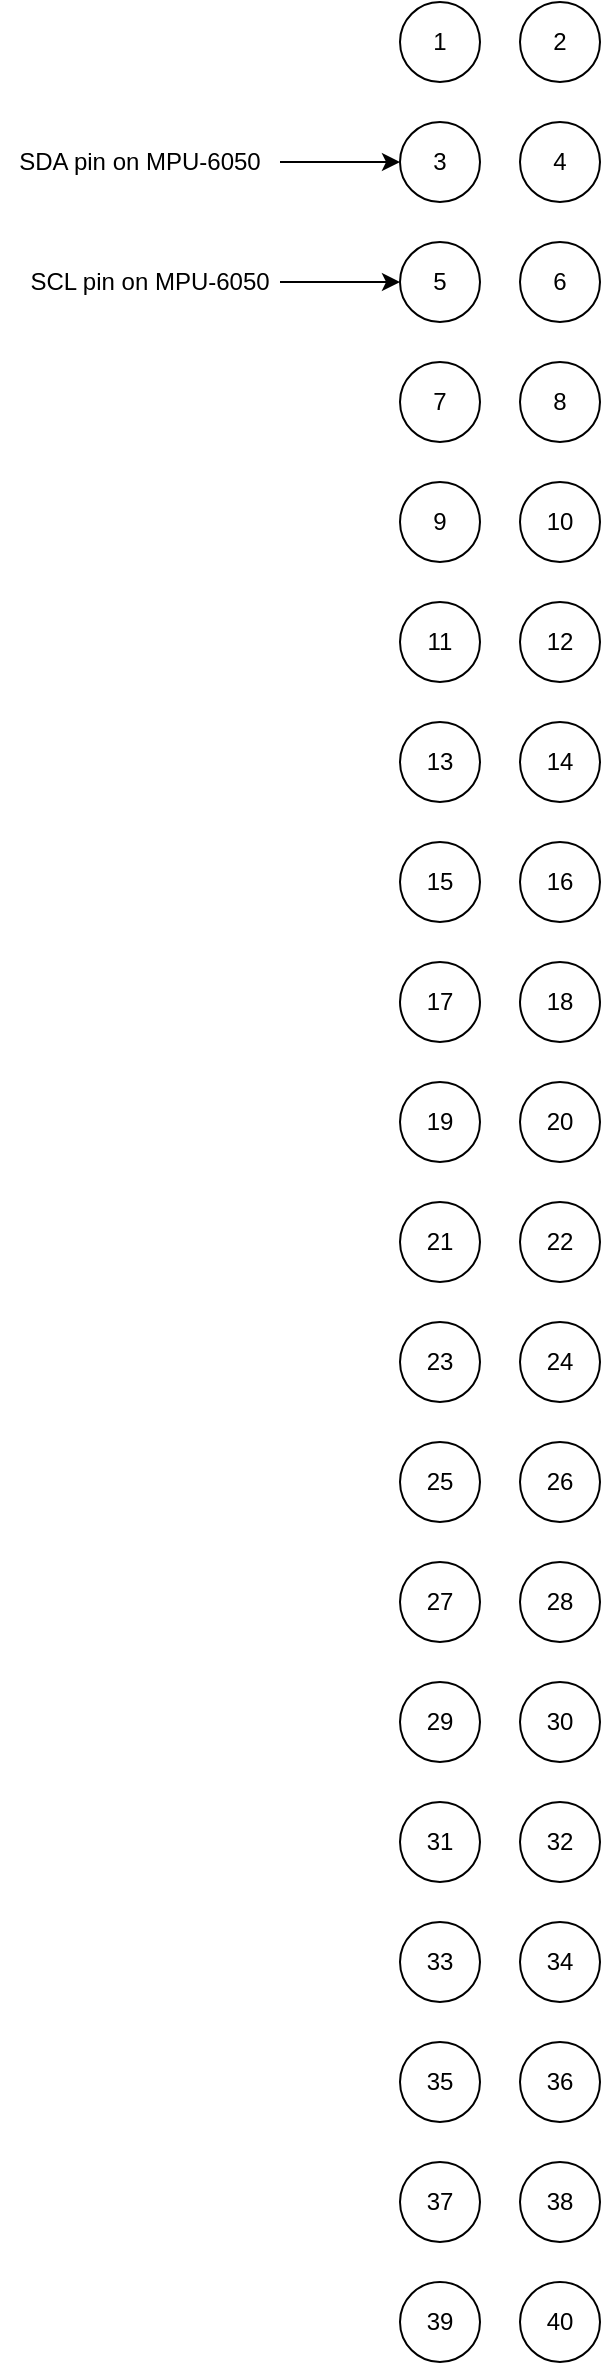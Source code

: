 <mxfile version="19.0.0" type="device"><diagram id="62pyIKznyVsmnpxAJ2U7" name="Page-1"><mxGraphModel dx="1237" dy="683" grid="1" gridSize="10" guides="1" tooltips="1" connect="1" arrows="1" fold="1" page="1" pageScale="1" pageWidth="850" pageHeight="1100" math="0" shadow="0"><root><mxCell id="0"/><mxCell id="1" parent="0"/><mxCell id="QXtNTA6gp_AUPXWooMW3-3" value="1" style="ellipse;whiteSpace=wrap;html=1;aspect=fixed;" vertex="1" parent="1"><mxGeometry x="250" y="110" width="40" height="40" as="geometry"/></mxCell><mxCell id="QXtNTA6gp_AUPXWooMW3-4" value="2" style="ellipse;whiteSpace=wrap;html=1;aspect=fixed;" vertex="1" parent="1"><mxGeometry x="310" y="110" width="40" height="40" as="geometry"/></mxCell><mxCell id="QXtNTA6gp_AUPXWooMW3-5" value="3" style="ellipse;whiteSpace=wrap;html=1;aspect=fixed;" vertex="1" parent="1"><mxGeometry x="250" y="170" width="40" height="40" as="geometry"/></mxCell><mxCell id="QXtNTA6gp_AUPXWooMW3-6" value="4" style="ellipse;whiteSpace=wrap;html=1;aspect=fixed;" vertex="1" parent="1"><mxGeometry x="310" y="170" width="40" height="40" as="geometry"/></mxCell><mxCell id="QXtNTA6gp_AUPXWooMW3-12" value="5" style="ellipse;whiteSpace=wrap;html=1;aspect=fixed;" vertex="1" parent="1"><mxGeometry x="250" y="230" width="40" height="40" as="geometry"/></mxCell><mxCell id="QXtNTA6gp_AUPXWooMW3-13" value="6" style="ellipse;whiteSpace=wrap;html=1;aspect=fixed;" vertex="1" parent="1"><mxGeometry x="310" y="230" width="40" height="40" as="geometry"/></mxCell><mxCell id="QXtNTA6gp_AUPXWooMW3-14" value="7" style="ellipse;whiteSpace=wrap;html=1;aspect=fixed;" vertex="1" parent="1"><mxGeometry x="250" y="290" width="40" height="40" as="geometry"/></mxCell><mxCell id="QXtNTA6gp_AUPXWooMW3-15" value="8" style="ellipse;whiteSpace=wrap;html=1;aspect=fixed;" vertex="1" parent="1"><mxGeometry x="310" y="290" width="40" height="40" as="geometry"/></mxCell><mxCell id="QXtNTA6gp_AUPXWooMW3-16" value="9" style="ellipse;whiteSpace=wrap;html=1;aspect=fixed;" vertex="1" parent="1"><mxGeometry x="250" y="350" width="40" height="40" as="geometry"/></mxCell><mxCell id="QXtNTA6gp_AUPXWooMW3-17" value="10" style="ellipse;whiteSpace=wrap;html=1;aspect=fixed;" vertex="1" parent="1"><mxGeometry x="310" y="350" width="40" height="40" as="geometry"/></mxCell><mxCell id="QXtNTA6gp_AUPXWooMW3-18" value="11" style="ellipse;whiteSpace=wrap;html=1;aspect=fixed;" vertex="1" parent="1"><mxGeometry x="250" y="410" width="40" height="40" as="geometry"/></mxCell><mxCell id="QXtNTA6gp_AUPXWooMW3-19" value="12" style="ellipse;whiteSpace=wrap;html=1;aspect=fixed;" vertex="1" parent="1"><mxGeometry x="310" y="410" width="40" height="40" as="geometry"/></mxCell><mxCell id="QXtNTA6gp_AUPXWooMW3-20" value="13" style="ellipse;whiteSpace=wrap;html=1;aspect=fixed;" vertex="1" parent="1"><mxGeometry x="250" y="470" width="40" height="40" as="geometry"/></mxCell><mxCell id="QXtNTA6gp_AUPXWooMW3-21" value="14" style="ellipse;whiteSpace=wrap;html=1;aspect=fixed;" vertex="1" parent="1"><mxGeometry x="310" y="470" width="40" height="40" as="geometry"/></mxCell><mxCell id="QXtNTA6gp_AUPXWooMW3-22" value="15" style="ellipse;whiteSpace=wrap;html=1;aspect=fixed;" vertex="1" parent="1"><mxGeometry x="250" y="530" width="40" height="40" as="geometry"/></mxCell><mxCell id="QXtNTA6gp_AUPXWooMW3-23" value="16" style="ellipse;whiteSpace=wrap;html=1;aspect=fixed;" vertex="1" parent="1"><mxGeometry x="310" y="530" width="40" height="40" as="geometry"/></mxCell><mxCell id="QXtNTA6gp_AUPXWooMW3-24" value="17" style="ellipse;whiteSpace=wrap;html=1;aspect=fixed;" vertex="1" parent="1"><mxGeometry x="250" y="590" width="40" height="40" as="geometry"/></mxCell><mxCell id="QXtNTA6gp_AUPXWooMW3-25" value="18" style="ellipse;whiteSpace=wrap;html=1;aspect=fixed;" vertex="1" parent="1"><mxGeometry x="310" y="590" width="40" height="40" as="geometry"/></mxCell><mxCell id="QXtNTA6gp_AUPXWooMW3-26" value="19" style="ellipse;whiteSpace=wrap;html=1;aspect=fixed;" vertex="1" parent="1"><mxGeometry x="250" y="650" width="40" height="40" as="geometry"/></mxCell><mxCell id="QXtNTA6gp_AUPXWooMW3-27" value="20" style="ellipse;whiteSpace=wrap;html=1;aspect=fixed;" vertex="1" parent="1"><mxGeometry x="310" y="650" width="40" height="40" as="geometry"/></mxCell><mxCell id="QXtNTA6gp_AUPXWooMW3-28" value="21" style="ellipse;whiteSpace=wrap;html=1;aspect=fixed;" vertex="1" parent="1"><mxGeometry x="250" y="710" width="40" height="40" as="geometry"/></mxCell><mxCell id="QXtNTA6gp_AUPXWooMW3-29" value="22" style="ellipse;whiteSpace=wrap;html=1;aspect=fixed;" vertex="1" parent="1"><mxGeometry x="310" y="710" width="40" height="40" as="geometry"/></mxCell><mxCell id="QXtNTA6gp_AUPXWooMW3-30" value="23" style="ellipse;whiteSpace=wrap;html=1;aspect=fixed;" vertex="1" parent="1"><mxGeometry x="250" y="770" width="40" height="40" as="geometry"/></mxCell><mxCell id="QXtNTA6gp_AUPXWooMW3-31" value="24" style="ellipse;whiteSpace=wrap;html=1;aspect=fixed;" vertex="1" parent="1"><mxGeometry x="310" y="770" width="40" height="40" as="geometry"/></mxCell><mxCell id="QXtNTA6gp_AUPXWooMW3-32" value="25" style="ellipse;whiteSpace=wrap;html=1;aspect=fixed;" vertex="1" parent="1"><mxGeometry x="250" y="830" width="40" height="40" as="geometry"/></mxCell><mxCell id="QXtNTA6gp_AUPXWooMW3-33" value="26" style="ellipse;whiteSpace=wrap;html=1;aspect=fixed;" vertex="1" parent="1"><mxGeometry x="310" y="830" width="40" height="40" as="geometry"/></mxCell><mxCell id="QXtNTA6gp_AUPXWooMW3-34" value="27" style="ellipse;whiteSpace=wrap;html=1;aspect=fixed;" vertex="1" parent="1"><mxGeometry x="250" y="890" width="40" height="40" as="geometry"/></mxCell><mxCell id="QXtNTA6gp_AUPXWooMW3-35" value="28" style="ellipse;whiteSpace=wrap;html=1;aspect=fixed;" vertex="1" parent="1"><mxGeometry x="310" y="890" width="40" height="40" as="geometry"/></mxCell><mxCell id="QXtNTA6gp_AUPXWooMW3-36" value="29" style="ellipse;whiteSpace=wrap;html=1;aspect=fixed;" vertex="1" parent="1"><mxGeometry x="250" y="950" width="40" height="40" as="geometry"/></mxCell><mxCell id="QXtNTA6gp_AUPXWooMW3-37" value="30" style="ellipse;whiteSpace=wrap;html=1;aspect=fixed;" vertex="1" parent="1"><mxGeometry x="310" y="950" width="40" height="40" as="geometry"/></mxCell><mxCell id="QXtNTA6gp_AUPXWooMW3-38" value="31" style="ellipse;whiteSpace=wrap;html=1;aspect=fixed;" vertex="1" parent="1"><mxGeometry x="250" y="1010" width="40" height="40" as="geometry"/></mxCell><mxCell id="QXtNTA6gp_AUPXWooMW3-39" value="32" style="ellipse;whiteSpace=wrap;html=1;aspect=fixed;" vertex="1" parent="1"><mxGeometry x="310" y="1010" width="40" height="40" as="geometry"/></mxCell><mxCell id="QXtNTA6gp_AUPXWooMW3-40" value="33" style="ellipse;whiteSpace=wrap;html=1;aspect=fixed;" vertex="1" parent="1"><mxGeometry x="250" y="1070" width="40" height="40" as="geometry"/></mxCell><mxCell id="QXtNTA6gp_AUPXWooMW3-41" value="34" style="ellipse;whiteSpace=wrap;html=1;aspect=fixed;" vertex="1" parent="1"><mxGeometry x="310" y="1070" width="40" height="40" as="geometry"/></mxCell><mxCell id="QXtNTA6gp_AUPXWooMW3-42" value="35" style="ellipse;whiteSpace=wrap;html=1;aspect=fixed;" vertex="1" parent="1"><mxGeometry x="250" y="1130" width="40" height="40" as="geometry"/></mxCell><mxCell id="QXtNTA6gp_AUPXWooMW3-43" value="36" style="ellipse;whiteSpace=wrap;html=1;aspect=fixed;" vertex="1" parent="1"><mxGeometry x="310" y="1130" width="40" height="40" as="geometry"/></mxCell><mxCell id="QXtNTA6gp_AUPXWooMW3-44" value="37" style="ellipse;whiteSpace=wrap;html=1;aspect=fixed;" vertex="1" parent="1"><mxGeometry x="250" y="1190" width="40" height="40" as="geometry"/></mxCell><mxCell id="QXtNTA6gp_AUPXWooMW3-45" value="38" style="ellipse;whiteSpace=wrap;html=1;aspect=fixed;" vertex="1" parent="1"><mxGeometry x="310" y="1190" width="40" height="40" as="geometry"/></mxCell><mxCell id="QXtNTA6gp_AUPXWooMW3-46" value="39" style="ellipse;whiteSpace=wrap;html=1;aspect=fixed;" vertex="1" parent="1"><mxGeometry x="250" y="1250" width="40" height="40" as="geometry"/></mxCell><mxCell id="QXtNTA6gp_AUPXWooMW3-47" value="40" style="ellipse;whiteSpace=wrap;html=1;aspect=fixed;" vertex="1" parent="1"><mxGeometry x="310" y="1250" width="40" height="40" as="geometry"/></mxCell><mxCell id="QXtNTA6gp_AUPXWooMW3-49" style="edgeStyle=orthogonalEdgeStyle;rounded=0;orthogonalLoop=1;jettySize=auto;html=1;exitX=1;exitY=0.5;exitDx=0;exitDy=0;entryX=0;entryY=0.5;entryDx=0;entryDy=0;" edge="1" parent="1" source="QXtNTA6gp_AUPXWooMW3-48" target="QXtNTA6gp_AUPXWooMW3-5"><mxGeometry relative="1" as="geometry"/></mxCell><mxCell id="QXtNTA6gp_AUPXWooMW3-48" value="SDA pin on MPU-6050" style="text;html=1;strokeColor=none;fillColor=none;align=center;verticalAlign=middle;whiteSpace=wrap;rounded=0;" vertex="1" parent="1"><mxGeometry x="50" y="175" width="140" height="30" as="geometry"/></mxCell><mxCell id="QXtNTA6gp_AUPXWooMW3-52" style="edgeStyle=orthogonalEdgeStyle;rounded=0;orthogonalLoop=1;jettySize=auto;html=1;exitX=1;exitY=0.5;exitDx=0;exitDy=0;entryX=0;entryY=0.5;entryDx=0;entryDy=0;" edge="1" parent="1" source="QXtNTA6gp_AUPXWooMW3-50" target="QXtNTA6gp_AUPXWooMW3-12"><mxGeometry relative="1" as="geometry"/></mxCell><mxCell id="QXtNTA6gp_AUPXWooMW3-50" value="SCL pin on MPU-6050" style="text;html=1;strokeColor=none;fillColor=none;align=center;verticalAlign=middle;whiteSpace=wrap;rounded=0;" vertex="1" parent="1"><mxGeometry x="60" y="235" width="130" height="30" as="geometry"/></mxCell></root></mxGraphModel></diagram></mxfile>